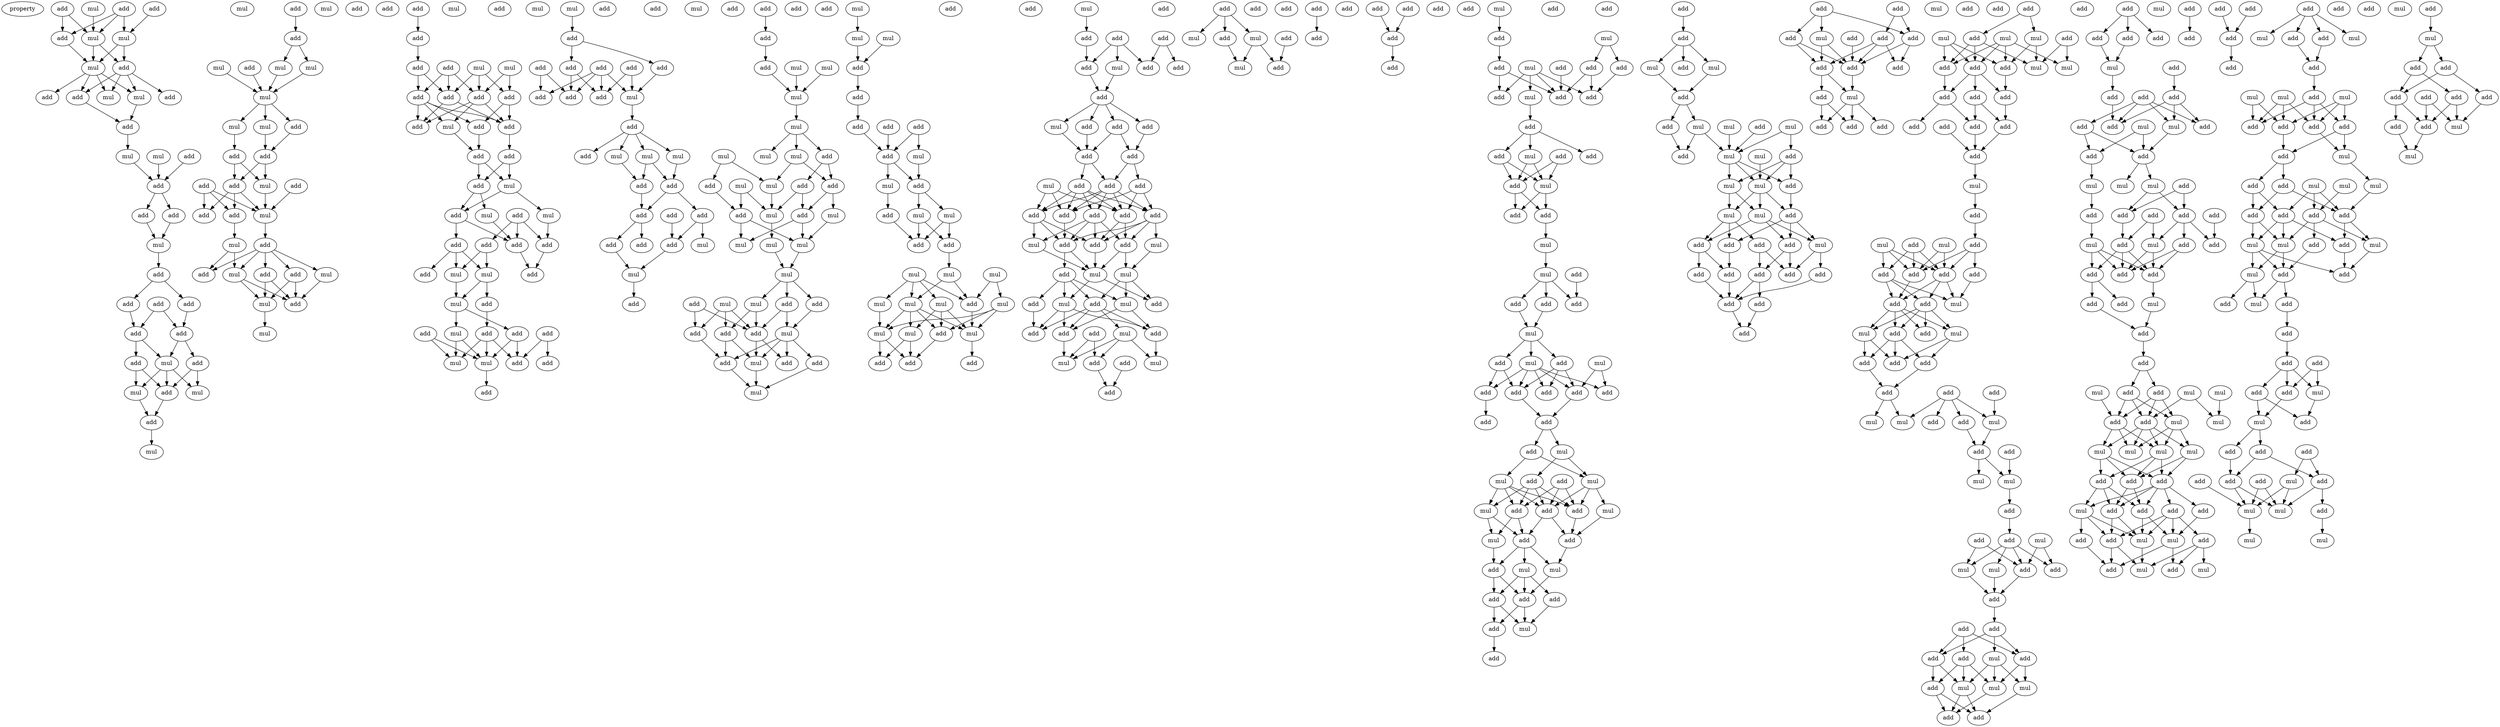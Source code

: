 digraph {
    node [fontcolor=black]
    property [mul=2,lf=1.6]
    0 [ label = add ];
    1 [ label = mul ];
    2 [ label = add ];
    3 [ label = add ];
    4 [ label = mul ];
    5 [ label = mul ];
    6 [ label = add ];
    7 [ label = add ];
    8 [ label = mul ];
    9 [ label = add ];
    10 [ label = add ];
    11 [ label = mul ];
    12 [ label = add ];
    13 [ label = mul ];
    14 [ label = add ];
    15 [ label = mul ];
    16 [ label = mul ];
    17 [ label = add ];
    18 [ label = add ];
    19 [ label = add ];
    20 [ label = add ];
    21 [ label = mul ];
    22 [ label = add ];
    23 [ label = mul ];
    24 [ label = add ];
    25 [ label = add ];
    26 [ label = add ];
    27 [ label = add ];
    28 [ label = add ];
    29 [ label = add ];
    30 [ label = add ];
    31 [ label = mul ];
    32 [ label = add ];
    33 [ label = mul ];
    34 [ label = mul ];
    35 [ label = add ];
    36 [ label = add ];
    37 [ label = mul ];
    38 [ label = mul ];
    39 [ label = add ];
    40 [ label = mul ];
    41 [ label = add ];
    42 [ label = mul ];
    43 [ label = mul ];
    44 [ label = mul ];
    45 [ label = mul ];
    46 [ label = add ];
    47 [ label = mul ];
    48 [ label = add ];
    49 [ label = add ];
    50 [ label = add ];
    51 [ label = mul ];
    52 [ label = add ];
    53 [ label = add ];
    54 [ label = add ];
    55 [ label = mul ];
    56 [ label = add ];
    57 [ label = add ];
    58 [ label = mul ];
    59 [ label = add ];
    60 [ label = add ];
    61 [ label = mul ];
    62 [ label = mul ];
    63 [ label = add ];
    64 [ label = add ];
    65 [ label = mul ];
    66 [ label = add ];
    67 [ label = mul ];
    68 [ label = add ];
    69 [ label = add ];
    70 [ label = add ];
    71 [ label = mul ];
    72 [ label = add ];
    73 [ label = mul ];
    74 [ label = add ];
    75 [ label = add ];
    76 [ label = add ];
    77 [ label = add ];
    78 [ label = add ];
    79 [ label = mul ];
    80 [ label = add ];
    81 [ label = add ];
    82 [ label = add ];
    83 [ label = add ];
    84 [ label = add ];
    85 [ label = mul ];
    86 [ label = add ];
    87 [ label = add ];
    88 [ label = mul ];
    89 [ label = mul ];
    90 [ label = add ];
    91 [ label = add ];
    92 [ label = add ];
    93 [ label = add ];
    94 [ label = add ];
    95 [ label = add ];
    96 [ label = mul ];
    97 [ label = add ];
    98 [ label = mul ];
    99 [ label = add ];
    100 [ label = mul ];
    101 [ label = mul ];
    102 [ label = add ];
    103 [ label = add ];
    104 [ label = add ];
    105 [ label = add ];
    106 [ label = mul ];
    107 [ label = mul ];
    108 [ label = add ];
    109 [ label = add ];
    110 [ label = add ];
    111 [ label = mul ];
    112 [ label = add ];
    113 [ label = mul ];
    114 [ label = mul ];
    115 [ label = add ];
    116 [ label = add ];
    117 [ label = add ];
    118 [ label = add ];
    119 [ label = add ];
    120 [ label = add ];
    121 [ label = add ];
    122 [ label = mul ];
    123 [ label = add ];
    124 [ label = add ];
    125 [ label = add ];
    126 [ label = add ];
    127 [ label = mul ];
    128 [ label = mul ];
    129 [ label = mul ];
    130 [ label = add ];
    131 [ label = add ];
    132 [ label = add ];
    133 [ label = add ];
    134 [ label = add ];
    135 [ label = mul ];
    136 [ label = add ];
    137 [ label = add ];
    138 [ label = add ];
    139 [ label = add ];
    140 [ label = mul ];
    141 [ label = add ];
    142 [ label = add ];
    143 [ label = mul ];
    144 [ label = add ];
    145 [ label = add ];
    146 [ label = add ];
    147 [ label = mul ];
    148 [ label = mul ];
    149 [ label = add ];
    150 [ label = add ];
    151 [ label = mul ];
    152 [ label = mul ];
    153 [ label = add ];
    154 [ label = mul ];
    155 [ label = mul ];
    156 [ label = mul ];
    157 [ label = mul ];
    158 [ label = add ];
    159 [ label = add ];
    160 [ label = mul ];
    161 [ label = add ];
    162 [ label = mul ];
    163 [ label = add ];
    164 [ label = mul ];
    165 [ label = add ];
    166 [ label = add ];
    167 [ label = mul ];
    168 [ label = mul ];
    169 [ label = mul ];
    170 [ label = mul ];
    171 [ label = mul ];
    172 [ label = mul ];
    173 [ label = add ];
    174 [ label = add ];
    175 [ label = add ];
    176 [ label = add ];
    177 [ label = add ];
    178 [ label = add ];
    179 [ label = mul ];
    180 [ label = add ];
    181 [ label = add ];
    182 [ label = mul ];
    183 [ label = add ];
    184 [ label = mul ];
    185 [ label = mul ];
    186 [ label = mul ];
    187 [ label = add ];
    188 [ label = mul ];
    189 [ label = add ];
    190 [ label = add ];
    191 [ label = add ];
    192 [ label = add ];
    193 [ label = add ];
    194 [ label = add ];
    195 [ label = mul ];
    196 [ label = mul ];
    197 [ label = add ];
    198 [ label = mul ];
    199 [ label = mul ];
    200 [ label = add ];
    201 [ label = add ];
    202 [ label = add ];
    203 [ label = mul ];
    204 [ label = mul ];
    205 [ label = mul ];
    206 [ label = mul ];
    207 [ label = mul ];
    208 [ label = add ];
    209 [ label = mul ];
    210 [ label = mul ];
    211 [ label = mul ];
    212 [ label = mul ];
    213 [ label = add ];
    214 [ label = mul ];
    215 [ label = add ];
    216 [ label = add ];
    217 [ label = add ];
    218 [ label = add ];
    219 [ label = mul ];
    220 [ label = add ];
    221 [ label = add ];
    222 [ label = add ];
    223 [ label = add ];
    224 [ label = add ];
    225 [ label = add ];
    226 [ label = mul ];
    227 [ label = add ];
    228 [ label = add ];
    229 [ label = add ];
    230 [ label = mul ];
    231 [ label = add ];
    232 [ label = add ];
    233 [ label = add ];
    234 [ label = add ];
    235 [ label = mul ];
    236 [ label = add ];
    237 [ label = add ];
    238 [ label = add ];
    239 [ label = add ];
    240 [ label = add ];
    241 [ label = add ];
    242 [ label = add ];
    243 [ label = add ];
    244 [ label = add ];
    245 [ label = mul ];
    246 [ label = mul ];
    247 [ label = add ];
    248 [ label = add ];
    249 [ label = mul ];
    250 [ label = mul ];
    251 [ label = add ];
    252 [ label = add ];
    253 [ label = add ];
    254 [ label = mul ];
    255 [ label = add ];
    256 [ label = mul ];
    257 [ label = add ];
    258 [ label = mul ];
    259 [ label = add ];
    260 [ label = add ];
    261 [ label = add ];
    262 [ label = mul ];
    263 [ label = add ];
    264 [ label = add ];
    265 [ label = mul ];
    266 [ label = add ];
    267 [ label = add ];
    268 [ label = add ];
    269 [ label = mul ];
    270 [ label = add ];
    271 [ label = mul ];
    272 [ label = add ];
    273 [ label = add ];
    274 [ label = mul ];
    275 [ label = add ];
    276 [ label = add ];
    277 [ label = add ];
    278 [ label = add ];
    279 [ label = add ];
    280 [ label = add ];
    281 [ label = add ];
    282 [ label = add ];
    283 [ label = add ];
    284 [ label = add ];
    285 [ label = mul ];
    286 [ label = mul ];
    287 [ label = add ];
    288 [ label = add ];
    289 [ label = add ];
    290 [ label = add ];
    291 [ label = add ];
    292 [ label = mul ];
    293 [ label = add ];
    294 [ label = mul ];
    295 [ label = add ];
    296 [ label = add ];
    297 [ label = add ];
    298 [ label = add ];
    299 [ label = add ];
    300 [ label = add ];
    301 [ label = add ];
    302 [ label = mul ];
    303 [ label = mul ];
    304 [ label = add ];
    305 [ label = add ];
    306 [ label = add ];
    307 [ label = mul ];
    308 [ label = mul ];
    309 [ label = add ];
    310 [ label = add ];
    311 [ label = add ];
    312 [ label = add ];
    313 [ label = add ];
    314 [ label = mul ];
    315 [ label = add ];
    316 [ label = mul ];
    317 [ label = mul ];
    318 [ label = add ];
    319 [ label = add ];
    320 [ label = add ];
    321 [ label = add ];
    322 [ label = add ];
    323 [ label = add ];
    324 [ label = add ];
    325 [ label = add ];
    326 [ label = mul ];
    327 [ label = add ];
    328 [ label = mul ];
    329 [ label = mul ];
    330 [ label = add ];
    331 [ label = add ];
    332 [ label = mul ];
    333 [ label = add ];
    334 [ label = add ];
    335 [ label = add ];
    336 [ label = mul ];
    337 [ label = mul ];
    338 [ label = add ];
    339 [ label = add ];
    340 [ label = add ];
    341 [ label = mul ];
    342 [ label = mul ];
    343 [ label = add ];
    344 [ label = add ];
    345 [ label = add ];
    346 [ label = add ];
    347 [ label = mul ];
    348 [ label = add ];
    349 [ label = add ];
    350 [ label = add ];
    351 [ label = mul ];
    352 [ label = add ];
    353 [ label = mul ];
    354 [ label = add ];
    355 [ label = add ];
    356 [ label = add ];
    357 [ label = mul ];
    358 [ label = mul ];
    359 [ label = mul ];
    360 [ label = add ];
    361 [ label = mul ];
    362 [ label = mul ];
    363 [ label = add ];
    364 [ label = add ];
    365 [ label = mul ];
    366 [ label = mul ];
    367 [ label = mul ];
    368 [ label = add ];
    369 [ label = mul ];
    370 [ label = add ];
    371 [ label = add ];
    372 [ label = add ];
    373 [ label = add ];
    374 [ label = mul ];
    375 [ label = add ];
    376 [ label = add ];
    377 [ label = add ];
    378 [ label = add ];
    379 [ label = add ];
    380 [ label = add ];
    381 [ label = add ];
    382 [ label = add ];
    383 [ label = add ];
    384 [ label = add ];
    385 [ label = add ];
    386 [ label = add ];
    387 [ label = mul ];
    388 [ label = add ];
    389 [ label = add ];
    390 [ label = add ];
    391 [ label = add ];
    392 [ label = add ];
    393 [ label = mul ];
    394 [ label = add ];
    395 [ label = add ];
    396 [ label = mul ];
    397 [ label = add ];
    398 [ label = add ];
    399 [ label = add ];
    400 [ label = add ];
    401 [ label = add ];
    402 [ label = add ];
    403 [ label = add ];
    404 [ label = mul ];
    405 [ label = mul ];
    406 [ label = mul ];
    407 [ label = add ];
    408 [ label = add ];
    409 [ label = mul ];
    410 [ label = add ];
    411 [ label = mul ];
    412 [ label = add ];
    413 [ label = add ];
    414 [ label = add ];
    415 [ label = add ];
    416 [ label = add ];
    417 [ label = add ];
    418 [ label = add ];
    419 [ label = add ];
    420 [ label = mul ];
    421 [ label = add ];
    422 [ label = mul ];
    423 [ label = add ];
    424 [ label = mul ];
    425 [ label = add ];
    426 [ label = add ];
    427 [ label = add ];
    428 [ label = add ];
    429 [ label = add ];
    430 [ label = add ];
    431 [ label = mul ];
    432 [ label = add ];
    433 [ label = add ];
    434 [ label = mul ];
    435 [ label = add ];
    436 [ label = mul ];
    437 [ label = add ];
    438 [ label = add ];
    439 [ label = add ];
    440 [ label = add ];
    441 [ label = add ];
    442 [ label = add ];
    443 [ label = mul ];
    444 [ label = mul ];
    445 [ label = add ];
    446 [ label = mul ];
    447 [ label = add ];
    448 [ label = add ];
    449 [ label = add ];
    450 [ label = mul ];
    451 [ label = mul ];
    452 [ label = add ];
    453 [ label = mul ];
    454 [ label = add ];
    455 [ label = add ];
    456 [ label = add ];
    457 [ label = add ];
    458 [ label = mul ];
    459 [ label = mul ];
    460 [ label = add ];
    461 [ label = add ];
    462 [ label = add ];
    463 [ label = add ];
    464 [ label = add ];
    465 [ label = add ];
    466 [ label = mul ];
    467 [ label = add ];
    468 [ label = mul ];
    469 [ label = mul ];
    470 [ label = mul ];
    471 [ label = add ];
    472 [ label = add ];
    473 [ label = add ];
    474 [ label = add ];
    475 [ label = add ];
    476 [ label = add ];
    477 [ label = add ];
    478 [ label = add ];
    479 [ label = mul ];
    480 [ label = add ];
    481 [ label = add ];
    482 [ label = add ];
    483 [ label = mul ];
    484 [ label = add ];
    485 [ label = add ];
    486 [ label = mul ];
    487 [ label = add ];
    488 [ label = add ];
    489 [ label = add ];
    490 [ label = mul ];
    491 [ label = mul ];
    492 [ label = mul ];
    493 [ label = add ];
    494 [ label = add ];
    495 [ label = add ];
    496 [ label = add ];
    497 [ label = add ];
    498 [ label = add ];
    499 [ label = add ];
    500 [ label = mul ];
    501 [ label = mul ];
    502 [ label = add ];
    503 [ label = add ];
    504 [ label = add ];
    505 [ label = add ];
    506 [ label = add ];
    507 [ label = add ];
    508 [ label = mul ];
    509 [ label = mul ];
    510 [ label = add ];
    511 [ label = add ];
    512 [ label = add ];
    513 [ label = mul ];
    514 [ label = mul ];
    515 [ label = add ];
    516 [ label = mul ];
    517 [ label = add ];
    518 [ label = add ];
    519 [ label = mul ];
    520 [ label = add ];
    521 [ label = mul ];
    522 [ label = mul ];
    523 [ label = mul ];
    524 [ label = mul ];
    525 [ label = mul ];
    526 [ label = add ];
    527 [ label = add ];
    528 [ label = add ];
    529 [ label = add ];
    530 [ label = add ];
    531 [ label = add ];
    532 [ label = add ];
    533 [ label = mul ];
    534 [ label = mul ];
    535 [ label = mul ];
    536 [ label = add ];
    537 [ label = add ];
    538 [ label = add ];
    539 [ label = add ];
    540 [ label = mul ];
    541 [ label = add ];
    542 [ label = mul ];
    543 [ label = add ];
    544 [ label = add ];
    545 [ label = add ];
    546 [ label = add ];
    547 [ label = add ];
    548 [ label = add ];
    549 [ label = mul ];
    550 [ label = add ];
    551 [ label = add ];
    552 [ label = mul ];
    553 [ label = add ];
    554 [ label = add ];
    555 [ label = mul ];
    556 [ label = mul ];
    557 [ label = mul ];
    558 [ label = add ];
    559 [ label = add ];
    560 [ label = add ];
    561 [ label = add ];
    562 [ label = add ];
    563 [ label = add ];
    564 [ label = mul ];
    565 [ label = add ];
    566 [ label = add ];
    567 [ label = mul ];
    568 [ label = mul ];
    569 [ label = mul ];
    570 [ label = add ];
    571 [ label = add ];
    572 [ label = add ];
    573 [ label = add ];
    574 [ label = add ];
    575 [ label = add ];
    576 [ label = mul ];
    577 [ label = mul ];
    578 [ label = mul ];
    579 [ label = add ];
    580 [ label = add ];
    581 [ label = add ];
    582 [ label = mul ];
    583 [ label = add ];
    584 [ label = add ];
    585 [ label = add ];
    586 [ label = mul ];
    587 [ label = add ];
    588 [ label = add ];
    589 [ label = add ];
    590 [ label = mul ];
    591 [ label = mul ];
    592 [ label = add ];
    593 [ label = add ];
    594 [ label = add ];
    595 [ label = mul ];
    596 [ label = add ];
    597 [ label = add ];
    598 [ label = add ];
    599 [ label = add ];
    600 [ label = add ];
    601 [ label = add ];
    602 [ label = mul ];
    603 [ label = add ];
    604 [ label = add ];
    605 [ label = mul ];
    606 [ label = mul ];
    607 [ label = mul ];
    608 [ label = mul ];
    609 [ label = add ];
    610 [ label = mul ];
    611 [ label = add ];
    612 [ label = add ];
    613 [ label = add ];
    614 [ label = add ];
    615 [ label = add ];
    616 [ label = add ];
    617 [ label = add ];
    618 [ label = add ];
    619 [ label = mul ];
    620 [ label = mul ];
    0 -> 4 [ name = 0 ];
    0 -> 6 [ name = 1 ];
    1 -> 4 [ name = 2 ];
    2 -> 5 [ name = 3 ];
    3 -> 4 [ name = 4 ];
    3 -> 5 [ name = 5 ];
    3 -> 6 [ name = 6 ];
    4 -> 7 [ name = 7 ];
    4 -> 8 [ name = 8 ];
    5 -> 7 [ name = 9 ];
    5 -> 8 [ name = 10 ];
    6 -> 8 [ name = 11 ];
    7 -> 10 [ name = 12 ];
    7 -> 11 [ name = 13 ];
    7 -> 12 [ name = 14 ];
    7 -> 13 [ name = 15 ];
    8 -> 9 [ name = 16 ];
    8 -> 10 [ name = 17 ];
    8 -> 11 [ name = 18 ];
    8 -> 13 [ name = 19 ];
    10 -> 14 [ name = 20 ];
    11 -> 14 [ name = 21 ];
    14 -> 15 [ name = 22 ];
    15 -> 18 [ name = 23 ];
    16 -> 18 [ name = 24 ];
    17 -> 18 [ name = 25 ];
    18 -> 19 [ name = 26 ];
    18 -> 20 [ name = 27 ];
    19 -> 21 [ name = 28 ];
    20 -> 21 [ name = 29 ];
    21 -> 22 [ name = 30 ];
    22 -> 24 [ name = 31 ];
    22 -> 26 [ name = 32 ];
    24 -> 27 [ name = 33 ];
    25 -> 27 [ name = 34 ];
    25 -> 28 [ name = 35 ];
    26 -> 28 [ name = 36 ];
    27 -> 30 [ name = 37 ];
    27 -> 31 [ name = 38 ];
    28 -> 29 [ name = 39 ];
    28 -> 31 [ name = 40 ];
    29 -> 32 [ name = 41 ];
    29 -> 34 [ name = 42 ];
    30 -> 32 [ name = 43 ];
    30 -> 33 [ name = 44 ];
    31 -> 32 [ name = 45 ];
    31 -> 33 [ name = 46 ];
    31 -> 34 [ name = 47 ];
    32 -> 35 [ name = 48 ];
    33 -> 35 [ name = 49 ];
    35 -> 37 [ name = 50 ];
    36 -> 39 [ name = 51 ];
    39 -> 42 [ name = 52 ];
    39 -> 43 [ name = 53 ];
    40 -> 44 [ name = 54 ];
    41 -> 44 [ name = 55 ];
    42 -> 44 [ name = 56 ];
    43 -> 44 [ name = 57 ];
    44 -> 45 [ name = 58 ];
    44 -> 46 [ name = 59 ];
    44 -> 47 [ name = 60 ];
    45 -> 48 [ name = 61 ];
    46 -> 49 [ name = 62 ];
    47 -> 49 [ name = 63 ];
    48 -> 50 [ name = 64 ];
    48 -> 51 [ name = 65 ];
    49 -> 50 [ name = 66 ];
    49 -> 51 [ name = 67 ];
    50 -> 54 [ name = 68 ];
    50 -> 55 [ name = 69 ];
    50 -> 56 [ name = 70 ];
    51 -> 55 [ name = 71 ];
    52 -> 54 [ name = 72 ];
    52 -> 55 [ name = 73 ];
    52 -> 56 [ name = 74 ];
    53 -> 55 [ name = 75 ];
    55 -> 57 [ name = 76 ];
    56 -> 58 [ name = 77 ];
    57 -> 59 [ name = 78 ];
    57 -> 60 [ name = 79 ];
    57 -> 61 [ name = 80 ];
    57 -> 62 [ name = 81 ];
    57 -> 63 [ name = 82 ];
    58 -> 59 [ name = 83 ];
    58 -> 61 [ name = 84 ];
    60 -> 64 [ name = 85 ];
    60 -> 65 [ name = 86 ];
    61 -> 64 [ name = 87 ];
    61 -> 65 [ name = 88 ];
    62 -> 64 [ name = 89 ];
    63 -> 64 [ name = 90 ];
    63 -> 65 [ name = 91 ];
    65 -> 67 [ name = 92 ];
    69 -> 70 [ name = 93 ];
    70 -> 74 [ name = 94 ];
    71 -> 76 [ name = 95 ];
    71 -> 77 [ name = 96 ];
    72 -> 75 [ name = 97 ];
    72 -> 77 [ name = 98 ];
    72 -> 78 [ name = 99 ];
    73 -> 75 [ name = 100 ];
    73 -> 76 [ name = 101 ];
    73 -> 77 [ name = 102 ];
    74 -> 75 [ name = 103 ];
    74 -> 78 [ name = 104 ];
    75 -> 80 [ name = 105 ];
    75 -> 82 [ name = 106 ];
    76 -> 81 [ name = 107 ];
    76 -> 82 [ name = 108 ];
    77 -> 79 [ name = 109 ];
    77 -> 80 [ name = 110 ];
    77 -> 82 [ name = 111 ];
    78 -> 79 [ name = 112 ];
    78 -> 80 [ name = 113 ];
    78 -> 81 [ name = 114 ];
    78 -> 82 [ name = 115 ];
    79 -> 83 [ name = 116 ];
    81 -> 83 [ name = 117 ];
    82 -> 84 [ name = 118 ];
    83 -> 85 [ name = 119 ];
    83 -> 86 [ name = 120 ];
    84 -> 85 [ name = 121 ];
    84 -> 86 [ name = 122 ];
    85 -> 88 [ name = 123 ];
    85 -> 90 [ name = 124 ];
    86 -> 89 [ name = 125 ];
    86 -> 90 [ name = 126 ];
    87 -> 91 [ name = 127 ];
    87 -> 92 [ name = 128 ];
    87 -> 94 [ name = 129 ];
    88 -> 94 [ name = 130 ];
    89 -> 91 [ name = 131 ];
    90 -> 91 [ name = 132 ];
    90 -> 93 [ name = 133 ];
    91 -> 97 [ name = 134 ];
    92 -> 96 [ name = 135 ];
    92 -> 98 [ name = 136 ];
    93 -> 95 [ name = 137 ];
    93 -> 96 [ name = 138 ];
    93 -> 98 [ name = 139 ];
    94 -> 97 [ name = 140 ];
    96 -> 100 [ name = 141 ];
    98 -> 99 [ name = 142 ];
    98 -> 100 [ name = 143 ];
    99 -> 102 [ name = 144 ];
    100 -> 101 [ name = 145 ];
    100 -> 103 [ name = 146 ];
    101 -> 106 [ name = 147 ];
    101 -> 107 [ name = 148 ];
    102 -> 106 [ name = 149 ];
    102 -> 107 [ name = 150 ];
    102 -> 109 [ name = 151 ];
    103 -> 106 [ name = 152 ];
    103 -> 109 [ name = 153 ];
    104 -> 106 [ name = 154 ];
    104 -> 107 [ name = 155 ];
    105 -> 108 [ name = 156 ];
    105 -> 109 [ name = 157 ];
    106 -> 110 [ name = 158 ];
    114 -> 115 [ name = 159 ];
    115 -> 116 [ name = 160 ];
    115 -> 120 [ name = 161 ];
    116 -> 121 [ name = 162 ];
    116 -> 123 [ name = 163 ];
    117 -> 121 [ name = 164 ];
    117 -> 122 [ name = 165 ];
    117 -> 123 [ name = 166 ];
    117 -> 124 [ name = 167 ];
    118 -> 121 [ name = 168 ];
    118 -> 124 [ name = 169 ];
    119 -> 122 [ name = 170 ];
    119 -> 123 [ name = 171 ];
    120 -> 122 [ name = 172 ];
    122 -> 125 [ name = 173 ];
    125 -> 126 [ name = 174 ];
    125 -> 127 [ name = 175 ];
    125 -> 128 [ name = 176 ];
    125 -> 129 [ name = 177 ];
    127 -> 131 [ name = 178 ];
    128 -> 130 [ name = 179 ];
    129 -> 130 [ name = 180 ];
    129 -> 131 [ name = 181 ];
    130 -> 132 [ name = 182 ];
    131 -> 132 [ name = 183 ];
    131 -> 133 [ name = 184 ];
    132 -> 136 [ name = 185 ];
    132 -> 138 [ name = 186 ];
    133 -> 135 [ name = 187 ];
    133 -> 139 [ name = 188 ];
    134 -> 139 [ name = 189 ];
    136 -> 140 [ name = 190 ];
    139 -> 140 [ name = 191 ];
    140 -> 142 [ name = 192 ];
    145 -> 146 [ name = 193 ];
    146 -> 150 [ name = 194 ];
    147 -> 151 [ name = 195 ];
    148 -> 151 [ name = 196 ];
    150 -> 151 [ name = 197 ];
    151 -> 152 [ name = 198 ];
    152 -> 153 [ name = 199 ];
    152 -> 154 [ name = 200 ];
    152 -> 156 [ name = 201 ];
    153 -> 158 [ name = 202 ];
    153 -> 161 [ name = 203 ];
    155 -> 159 [ name = 204 ];
    155 -> 160 [ name = 205 ];
    156 -> 160 [ name = 206 ];
    156 -> 161 [ name = 207 ];
    157 -> 162 [ name = 208 ];
    157 -> 165 [ name = 209 ];
    158 -> 162 [ name = 210 ];
    158 -> 163 [ name = 211 ];
    159 -> 165 [ name = 212 ];
    160 -> 162 [ name = 213 ];
    161 -> 163 [ name = 214 ];
    161 -> 164 [ name = 215 ];
    162 -> 168 [ name = 216 ];
    163 -> 167 [ name = 217 ];
    163 -> 169 [ name = 218 ];
    164 -> 167 [ name = 219 ];
    165 -> 167 [ name = 220 ];
    165 -> 169 [ name = 221 ];
    167 -> 170 [ name = 222 ];
    168 -> 170 [ name = 223 ];
    170 -> 171 [ name = 224 ];
    170 -> 174 [ name = 225 ];
    170 -> 175 [ name = 226 ];
    171 -> 177 [ name = 227 ];
    171 -> 178 [ name = 228 ];
    172 -> 176 [ name = 229 ];
    172 -> 177 [ name = 230 ];
    172 -> 178 [ name = 231 ];
    173 -> 176 [ name = 232 ];
    173 -> 178 [ name = 233 ];
    174 -> 178 [ name = 234 ];
    174 -> 179 [ name = 235 ];
    175 -> 179 [ name = 236 ];
    176 -> 183 [ name = 237 ];
    177 -> 182 [ name = 238 ];
    177 -> 183 [ name = 239 ];
    178 -> 181 [ name = 240 ];
    178 -> 182 [ name = 241 ];
    179 -> 180 [ name = 242 ];
    179 -> 181 [ name = 243 ];
    179 -> 182 [ name = 244 ];
    179 -> 183 [ name = 245 ];
    180 -> 184 [ name = 246 ];
    182 -> 184 [ name = 247 ];
    183 -> 184 [ name = 248 ];
    185 -> 186 [ name = 249 ];
    186 -> 189 [ name = 250 ];
    188 -> 189 [ name = 251 ];
    189 -> 190 [ name = 252 ];
    190 -> 193 [ name = 253 ];
    191 -> 194 [ name = 254 ];
    192 -> 194 [ name = 255 ];
    192 -> 195 [ name = 256 ];
    193 -> 194 [ name = 257 ];
    194 -> 196 [ name = 258 ];
    194 -> 197 [ name = 259 ];
    195 -> 197 [ name = 260 ];
    196 -> 200 [ name = 261 ];
    197 -> 198 [ name = 262 ];
    197 -> 199 [ name = 263 ];
    198 -> 201 [ name = 264 ];
    198 -> 202 [ name = 265 ];
    199 -> 201 [ name = 266 ];
    199 -> 202 [ name = 267 ];
    200 -> 202 [ name = 268 ];
    201 -> 203 [ name = 269 ];
    203 -> 207 [ name = 270 ];
    203 -> 208 [ name = 271 ];
    204 -> 208 [ name = 272 ];
    204 -> 209 [ name = 273 ];
    205 -> 206 [ name = 274 ];
    205 -> 207 [ name = 275 ];
    205 -> 208 [ name = 276 ];
    205 -> 210 [ name = 277 ];
    206 -> 212 [ name = 278 ];
    207 -> 211 [ name = 279 ];
    207 -> 212 [ name = 280 ];
    207 -> 213 [ name = 281 ];
    207 -> 214 [ name = 282 ];
    208 -> 214 [ name = 283 ];
    209 -> 212 [ name = 284 ];
    209 -> 213 [ name = 285 ];
    209 -> 214 [ name = 286 ];
    210 -> 211 [ name = 287 ];
    210 -> 213 [ name = 288 ];
    210 -> 214 [ name = 289 ];
    211 -> 216 [ name = 290 ];
    211 -> 217 [ name = 291 ];
    212 -> 216 [ name = 292 ];
    212 -> 217 [ name = 293 ];
    213 -> 217 [ name = 294 ];
    214 -> 215 [ name = 295 ];
    219 -> 221 [ name = 296 ];
    220 -> 223 [ name = 297 ];
    220 -> 224 [ name = 298 ];
    221 -> 225 [ name = 299 ];
    222 -> 223 [ name = 300 ];
    222 -> 225 [ name = 301 ];
    222 -> 226 [ name = 302 ];
    225 -> 228 [ name = 303 ];
    226 -> 228 [ name = 304 ];
    228 -> 229 [ name = 305 ];
    228 -> 230 [ name = 306 ];
    228 -> 231 [ name = 307 ];
    228 -> 232 [ name = 308 ];
    229 -> 234 [ name = 309 ];
    230 -> 233 [ name = 310 ];
    231 -> 233 [ name = 311 ];
    231 -> 234 [ name = 312 ];
    232 -> 233 [ name = 313 ];
    233 -> 236 [ name = 314 ];
    233 -> 238 [ name = 315 ];
    234 -> 237 [ name = 316 ];
    234 -> 238 [ name = 317 ];
    235 -> 239 [ name = 318 ];
    235 -> 240 [ name = 319 ];
    235 -> 243 [ name = 320 ];
    236 -> 239 [ name = 321 ];
    236 -> 240 [ name = 322 ];
    236 -> 241 [ name = 323 ];
    236 -> 242 [ name = 324 ];
    236 -> 243 [ name = 325 ];
    237 -> 240 [ name = 326 ];
    237 -> 242 [ name = 327 ];
    237 -> 243 [ name = 328 ];
    238 -> 239 [ name = 329 ];
    238 -> 240 [ name = 330 ];
    238 -> 241 [ name = 331 ];
    238 -> 242 [ name = 332 ];
    238 -> 243 [ name = 333 ];
    239 -> 244 [ name = 334 ];
    239 -> 246 [ name = 335 ];
    239 -> 247 [ name = 336 ];
    240 -> 247 [ name = 337 ];
    240 -> 248 [ name = 338 ];
    241 -> 244 [ name = 339 ];
    241 -> 246 [ name = 340 ];
    241 -> 247 [ name = 341 ];
    241 -> 248 [ name = 342 ];
    242 -> 244 [ name = 343 ];
    242 -> 245 [ name = 344 ];
    242 -> 247 [ name = 345 ];
    242 -> 248 [ name = 346 ];
    243 -> 244 [ name = 347 ];
    244 -> 249 [ name = 348 ];
    244 -> 251 [ name = 349 ];
    245 -> 250 [ name = 350 ];
    246 -> 249 [ name = 351 ];
    247 -> 249 [ name = 352 ];
    248 -> 249 [ name = 353 ];
    248 -> 250 [ name = 354 ];
    249 -> 255 [ name = 355 ];
    249 -> 256 [ name = 356 ];
    250 -> 252 [ name = 357 ];
    250 -> 254 [ name = 358 ];
    250 -> 255 [ name = 359 ];
    251 -> 252 [ name = 360 ];
    251 -> 253 [ name = 361 ];
    251 -> 254 [ name = 362 ];
    251 -> 256 [ name = 363 ];
    252 -> 257 [ name = 364 ];
    252 -> 258 [ name = 365 ];
    252 -> 260 [ name = 366 ];
    252 -> 261 [ name = 367 ];
    253 -> 260 [ name = 368 ];
    254 -> 257 [ name = 369 ];
    254 -> 261 [ name = 370 ];
    256 -> 257 [ name = 371 ];
    256 -> 260 [ name = 372 ];
    256 -> 261 [ name = 373 ];
    257 -> 265 [ name = 374 ];
    258 -> 262 [ name = 375 ];
    258 -> 264 [ name = 376 ];
    258 -> 265 [ name = 377 ];
    259 -> 264 [ name = 378 ];
    259 -> 265 [ name = 379 ];
    261 -> 262 [ name = 380 ];
    263 -> 266 [ name = 381 ];
    264 -> 266 [ name = 382 ];
    267 -> 269 [ name = 383 ];
    267 -> 271 [ name = 384 ];
    267 -> 273 [ name = 385 ];
    270 -> 275 [ name = 386 ];
    271 -> 274 [ name = 387 ];
    271 -> 275 [ name = 388 ];
    273 -> 274 [ name = 389 ];
    276 -> 279 [ name = 390 ];
    278 -> 282 [ name = 391 ];
    280 -> 282 [ name = 392 ];
    282 -> 284 [ name = 393 ];
    285 -> 287 [ name = 394 ];
    286 -> 288 [ name = 395 ];
    286 -> 290 [ name = 396 ];
    287 -> 289 [ name = 397 ];
    288 -> 296 [ name = 398 ];
    289 -> 293 [ name = 399 ];
    289 -> 295 [ name = 400 ];
    290 -> 295 [ name = 401 ];
    290 -> 296 [ name = 402 ];
    291 -> 295 [ name = 403 ];
    292 -> 293 [ name = 404 ];
    292 -> 294 [ name = 405 ];
    292 -> 295 [ name = 406 ];
    292 -> 296 [ name = 407 ];
    294 -> 298 [ name = 408 ];
    298 -> 299 [ name = 409 ];
    298 -> 300 [ name = 410 ];
    298 -> 302 [ name = 411 ];
    300 -> 303 [ name = 412 ];
    300 -> 304 [ name = 413 ];
    301 -> 303 [ name = 414 ];
    301 -> 304 [ name = 415 ];
    302 -> 303 [ name = 416 ];
    302 -> 304 [ name = 417 ];
    303 -> 305 [ name = 418 ];
    303 -> 306 [ name = 419 ];
    304 -> 305 [ name = 420 ];
    304 -> 306 [ name = 421 ];
    305 -> 307 [ name = 422 ];
    307 -> 308 [ name = 423 ];
    308 -> 310 [ name = 424 ];
    308 -> 311 [ name = 425 ];
    308 -> 313 [ name = 426 ];
    309 -> 311 [ name = 427 ];
    310 -> 314 [ name = 428 ];
    313 -> 314 [ name = 429 ];
    314 -> 315 [ name = 430 ];
    314 -> 316 [ name = 431 ];
    314 -> 318 [ name = 432 ];
    315 -> 319 [ name = 433 ];
    315 -> 323 [ name = 434 ];
    316 -> 319 [ name = 435 ];
    316 -> 320 [ name = 436 ];
    316 -> 321 [ name = 437 ];
    316 -> 322 [ name = 438 ];
    316 -> 323 [ name = 439 ];
    317 -> 320 [ name = 440 ];
    317 -> 321 [ name = 441 ];
    318 -> 319 [ name = 442 ];
    318 -> 320 [ name = 443 ];
    318 -> 322 [ name = 444 ];
    319 -> 325 [ name = 445 ];
    320 -> 325 [ name = 446 ];
    323 -> 324 [ name = 447 ];
    325 -> 326 [ name = 448 ];
    325 -> 327 [ name = 449 ];
    326 -> 328 [ name = 450 ];
    326 -> 330 [ name = 451 ];
    327 -> 328 [ name = 452 ];
    327 -> 329 [ name = 453 ];
    328 -> 333 [ name = 454 ];
    328 -> 335 [ name = 455 ];
    328 -> 336 [ name = 456 ];
    329 -> 332 [ name = 457 ];
    329 -> 333 [ name = 458 ];
    329 -> 334 [ name = 459 ];
    329 -> 335 [ name = 460 ];
    330 -> 332 [ name = 461 ];
    330 -> 333 [ name = 462 ];
    330 -> 334 [ name = 463 ];
    330 -> 335 [ name = 464 ];
    331 -> 333 [ name = 465 ];
    331 -> 334 [ name = 466 ];
    331 -> 335 [ name = 467 ];
    332 -> 337 [ name = 468 ];
    332 -> 339 [ name = 469 ];
    333 -> 338 [ name = 470 ];
    333 -> 339 [ name = 471 ];
    334 -> 337 [ name = 472 ];
    334 -> 339 [ name = 473 ];
    335 -> 338 [ name = 474 ];
    336 -> 338 [ name = 475 ];
    337 -> 340 [ name = 476 ];
    338 -> 341 [ name = 477 ];
    339 -> 340 [ name = 478 ];
    339 -> 341 [ name = 479 ];
    339 -> 342 [ name = 480 ];
    340 -> 343 [ name = 481 ];
    340 -> 345 [ name = 482 ];
    341 -> 343 [ name = 483 ];
    342 -> 343 [ name = 484 ];
    342 -> 344 [ name = 485 ];
    342 -> 345 [ name = 486 ];
    343 -> 346 [ name = 487 ];
    343 -> 347 [ name = 488 ];
    344 -> 347 [ name = 489 ];
    345 -> 346 [ name = 490 ];
    345 -> 347 [ name = 491 ];
    346 -> 348 [ name = 492 ];
    349 -> 350 [ name = 493 ];
    350 -> 351 [ name = 494 ];
    350 -> 352 [ name = 495 ];
    350 -> 353 [ name = 496 ];
    351 -> 354 [ name = 497 ];
    353 -> 354 [ name = 498 ];
    354 -> 355 [ name = 499 ];
    354 -> 359 [ name = 500 ];
    355 -> 360 [ name = 501 ];
    356 -> 361 [ name = 502 ];
    357 -> 361 [ name = 503 ];
    357 -> 363 [ name = 504 ];
    358 -> 361 [ name = 505 ];
    359 -> 360 [ name = 506 ];
    359 -> 361 [ name = 507 ];
    361 -> 364 [ name = 508 ];
    361 -> 365 [ name = 509 ];
    361 -> 366 [ name = 510 ];
    362 -> 366 [ name = 511 ];
    363 -> 364 [ name = 512 ];
    363 -> 365 [ name = 513 ];
    363 -> 366 [ name = 514 ];
    364 -> 368 [ name = 515 ];
    365 -> 367 [ name = 516 ];
    365 -> 369 [ name = 517 ];
    366 -> 367 [ name = 518 ];
    366 -> 368 [ name = 519 ];
    366 -> 369 [ name = 520 ];
    367 -> 370 [ name = 521 ];
    367 -> 371 [ name = 522 ];
    367 -> 373 [ name = 523 ];
    368 -> 372 [ name = 524 ];
    368 -> 373 [ name = 525 ];
    368 -> 374 [ name = 526 ];
    369 -> 370 [ name = 527 ];
    369 -> 372 [ name = 528 ];
    369 -> 374 [ name = 529 ];
    370 -> 376 [ name = 530 ];
    370 -> 377 [ name = 531 ];
    371 -> 378 [ name = 532 ];
    371 -> 379 [ name = 533 ];
    372 -> 378 [ name = 534 ];
    372 -> 379 [ name = 535 ];
    373 -> 376 [ name = 536 ];
    374 -> 375 [ name = 537 ];
    374 -> 379 [ name = 538 ];
    375 -> 380 [ name = 539 ];
    376 -> 380 [ name = 540 ];
    377 -> 380 [ name = 541 ];
    378 -> 380 [ name = 542 ];
    378 -> 381 [ name = 543 ];
    380 -> 383 [ name = 544 ];
    381 -> 383 [ name = 545 ];
    382 -> 385 [ name = 546 ];
    382 -> 389 [ name = 547 ];
    384 -> 385 [ name = 548 ];
    384 -> 387 [ name = 549 ];
    384 -> 388 [ name = 550 ];
    385 -> 391 [ name = 551 ];
    385 -> 392 [ name = 552 ];
    386 -> 391 [ name = 553 ];
    387 -> 390 [ name = 554 ];
    387 -> 391 [ name = 555 ];
    388 -> 390 [ name = 556 ];
    388 -> 391 [ name = 557 ];
    389 -> 390 [ name = 558 ];
    389 -> 391 [ name = 559 ];
    389 -> 392 [ name = 560 ];
    390 -> 393 [ name = 561 ];
    390 -> 394 [ name = 562 ];
    391 -> 393 [ name = 563 ];
    393 -> 395 [ name = 564 ];
    393 -> 397 [ name = 565 ];
    393 -> 399 [ name = 566 ];
    394 -> 397 [ name = 567 ];
    394 -> 399 [ name = 568 ];
    401 -> 402 [ name = 569 ];
    401 -> 406 [ name = 570 ];
    402 -> 407 [ name = 571 ];
    402 -> 409 [ name = 572 ];
    402 -> 410 [ name = 573 ];
    403 -> 409 [ name = 574 ];
    403 -> 411 [ name = 575 ];
    404 -> 407 [ name = 576 ];
    404 -> 408 [ name = 577 ];
    404 -> 410 [ name = 578 ];
    404 -> 411 [ name = 579 ];
    405 -> 407 [ name = 580 ];
    405 -> 408 [ name = 581 ];
    405 -> 410 [ name = 582 ];
    406 -> 408 [ name = 583 ];
    406 -> 409 [ name = 584 ];
    407 -> 412 [ name = 585 ];
    407 -> 413 [ name = 586 ];
    407 -> 414 [ name = 587 ];
    408 -> 412 [ name = 588 ];
    410 -> 414 [ name = 589 ];
    412 -> 415 [ name = 590 ];
    413 -> 415 [ name = 591 ];
    413 -> 418 [ name = 592 ];
    414 -> 417 [ name = 593 ];
    414 -> 418 [ name = 594 ];
    415 -> 419 [ name = 595 ];
    416 -> 419 [ name = 596 ];
    418 -> 419 [ name = 597 ];
    419 -> 420 [ name = 598 ];
    420 -> 421 [ name = 599 ];
    421 -> 423 [ name = 600 ];
    422 -> 426 [ name = 601 ];
    422 -> 429 [ name = 602 ];
    423 -> 426 [ name = 603 ];
    423 -> 428 [ name = 604 ];
    423 -> 429 [ name = 605 ];
    424 -> 426 [ name = 606 ];
    424 -> 427 [ name = 607 ];
    424 -> 429 [ name = 608 ];
    425 -> 426 [ name = 609 ];
    425 -> 427 [ name = 610 ];
    425 -> 429 [ name = 611 ];
    426 -> 432 [ name = 612 ];
    427 -> 430 [ name = 613 ];
    427 -> 431 [ name = 614 ];
    427 -> 432 [ name = 615 ];
    428 -> 431 [ name = 616 ];
    429 -> 430 [ name = 617 ];
    429 -> 431 [ name = 618 ];
    429 -> 432 [ name = 619 ];
    430 -> 433 [ name = 620 ];
    430 -> 434 [ name = 621 ];
    430 -> 435 [ name = 622 ];
    430 -> 436 [ name = 623 ];
    432 -> 433 [ name = 624 ];
    432 -> 434 [ name = 625 ];
    432 -> 435 [ name = 626 ];
    432 -> 436 [ name = 627 ];
    434 -> 438 [ name = 628 ];
    434 -> 439 [ name = 629 ];
    435 -> 437 [ name = 630 ];
    435 -> 438 [ name = 631 ];
    435 -> 439 [ name = 632 ];
    436 -> 437 [ name = 633 ];
    436 -> 439 [ name = 634 ];
    437 -> 442 [ name = 635 ];
    438 -> 442 [ name = 636 ];
    440 -> 443 [ name = 637 ];
    440 -> 445 [ name = 638 ];
    440 -> 446 [ name = 639 ];
    440 -> 447 [ name = 640 ];
    441 -> 443 [ name = 641 ];
    442 -> 444 [ name = 642 ];
    442 -> 446 [ name = 643 ];
    443 -> 449 [ name = 644 ];
    445 -> 449 [ name = 645 ];
    448 -> 451 [ name = 646 ];
    449 -> 450 [ name = 647 ];
    449 -> 451 [ name = 648 ];
    451 -> 452 [ name = 649 ];
    452 -> 454 [ name = 650 ];
    453 -> 456 [ name = 651 ];
    453 -> 457 [ name = 652 ];
    454 -> 456 [ name = 653 ];
    454 -> 457 [ name = 654 ];
    454 -> 458 [ name = 655 ];
    454 -> 459 [ name = 656 ];
    455 -> 456 [ name = 657 ];
    455 -> 458 [ name = 658 ];
    456 -> 461 [ name = 659 ];
    458 -> 461 [ name = 660 ];
    459 -> 461 [ name = 661 ];
    461 -> 462 [ name = 662 ];
    462 -> 464 [ name = 663 ];
    462 -> 466 [ name = 664 ];
    462 -> 467 [ name = 665 ];
    463 -> 464 [ name = 666 ];
    463 -> 465 [ name = 667 ];
    463 -> 467 [ name = 668 ];
    464 -> 468 [ name = 669 ];
    464 -> 469 [ name = 670 ];
    465 -> 468 [ name = 671 ];
    465 -> 470 [ name = 672 ];
    465 -> 471 [ name = 673 ];
    466 -> 468 [ name = 674 ];
    466 -> 469 [ name = 675 ];
    466 -> 470 [ name = 676 ];
    467 -> 470 [ name = 677 ];
    467 -> 471 [ name = 678 ];
    468 -> 472 [ name = 679 ];
    469 -> 473 [ name = 680 ];
    470 -> 472 [ name = 681 ];
    470 -> 473 [ name = 682 ];
    471 -> 472 [ name = 683 ];
    471 -> 473 [ name = 684 ];
    474 -> 475 [ name = 685 ];
    474 -> 476 [ name = 686 ];
    474 -> 477 [ name = 687 ];
    475 -> 479 [ name = 688 ];
    477 -> 479 [ name = 689 ];
    478 -> 481 [ name = 690 ];
    479 -> 482 [ name = 691 ];
    480 -> 483 [ name = 692 ];
    480 -> 484 [ name = 693 ];
    480 -> 485 [ name = 694 ];
    480 -> 487 [ name = 695 ];
    481 -> 483 [ name = 696 ];
    481 -> 484 [ name = 697 ];
    481 -> 487 [ name = 698 ];
    482 -> 487 [ name = 699 ];
    483 -> 489 [ name = 700 ];
    485 -> 488 [ name = 701 ];
    485 -> 489 [ name = 702 ];
    486 -> 488 [ name = 703 ];
    486 -> 489 [ name = 704 ];
    488 -> 490 [ name = 705 ];
    489 -> 491 [ name = 706 ];
    489 -> 492 [ name = 707 ];
    490 -> 494 [ name = 708 ];
    492 -> 497 [ name = 709 ];
    492 -> 498 [ name = 710 ];
    493 -> 497 [ name = 711 ];
    493 -> 498 [ name = 712 ];
    494 -> 500 [ name = 713 ];
    495 -> 501 [ name = 714 ];
    495 -> 503 [ name = 715 ];
    496 -> 502 [ name = 716 ];
    497 -> 499 [ name = 717 ];
    497 -> 501 [ name = 718 ];
    497 -> 502 [ name = 719 ];
    498 -> 503 [ name = 720 ];
    499 -> 504 [ name = 721 ];
    499 -> 505 [ name = 722 ];
    500 -> 504 [ name = 723 ];
    500 -> 505 [ name = 724 ];
    500 -> 506 [ name = 725 ];
    501 -> 504 [ name = 726 ];
    501 -> 505 [ name = 727 ];
    503 -> 504 [ name = 728 ];
    503 -> 505 [ name = 729 ];
    503 -> 506 [ name = 730 ];
    504 -> 509 [ name = 731 ];
    506 -> 507 [ name = 732 ];
    506 -> 510 [ name = 733 ];
    509 -> 511 [ name = 734 ];
    510 -> 511 [ name = 735 ];
    511 -> 512 [ name = 736 ];
    512 -> 515 [ name = 737 ];
    512 -> 517 [ name = 738 ];
    513 -> 518 [ name = 739 ];
    514 -> 519 [ name = 740 ];
    515 -> 518 [ name = 741 ];
    515 -> 520 [ name = 742 ];
    515 -> 521 [ name = 743 ];
    516 -> 519 [ name = 744 ];
    516 -> 520 [ name = 745 ];
    517 -> 518 [ name = 746 ];
    517 -> 520 [ name = 747 ];
    517 -> 521 [ name = 748 ];
    518 -> 523 [ name = 749 ];
    518 -> 524 [ name = 750 ];
    518 -> 525 [ name = 751 ];
    520 -> 522 [ name = 752 ];
    520 -> 523 [ name = 753 ];
    520 -> 524 [ name = 754 ];
    520 -> 525 [ name = 755 ];
    521 -> 522 [ name = 756 ];
    521 -> 523 [ name = 757 ];
    521 -> 524 [ name = 758 ];
    522 -> 527 [ name = 759 ];
    522 -> 528 [ name = 760 ];
    524 -> 526 [ name = 761 ];
    524 -> 527 [ name = 762 ];
    524 -> 528 [ name = 763 ];
    525 -> 526 [ name = 764 ];
    525 -> 527 [ name = 765 ];
    525 -> 528 [ name = 766 ];
    526 -> 529 [ name = 767 ];
    526 -> 530 [ name = 768 ];
    526 -> 533 [ name = 769 ];
    527 -> 529 [ name = 770 ];
    527 -> 530 [ name = 771 ];
    527 -> 531 [ name = 772 ];
    527 -> 532 [ name = 773 ];
    527 -> 533 [ name = 774 ];
    528 -> 529 [ name = 775 ];
    528 -> 530 [ name = 776 ];
    529 -> 534 [ name = 777 ];
    529 -> 536 [ name = 778 ];
    530 -> 534 [ name = 779 ];
    530 -> 535 [ name = 780 ];
    531 -> 534 [ name = 781 ];
    531 -> 535 [ name = 782 ];
    531 -> 536 [ name = 783 ];
    531 -> 537 [ name = 784 ];
    532 -> 535 [ name = 785 ];
    533 -> 534 [ name = 786 ];
    533 -> 536 [ name = 787 ];
    533 -> 538 [ name = 788 ];
    534 -> 542 [ name = 789 ];
    535 -> 539 [ name = 790 ];
    535 -> 541 [ name = 791 ];
    536 -> 541 [ name = 792 ];
    536 -> 542 [ name = 793 ];
    537 -> 539 [ name = 794 ];
    537 -> 540 [ name = 795 ];
    537 -> 542 [ name = 796 ];
    538 -> 541 [ name = 797 ];
    543 -> 544 [ name = 798 ];
    545 -> 548 [ name = 799 ];
    546 -> 548 [ name = 800 ];
    547 -> 549 [ name = 801 ];
    547 -> 550 [ name = 802 ];
    547 -> 551 [ name = 803 ];
    547 -> 552 [ name = 804 ];
    548 -> 553 [ name = 805 ];
    550 -> 554 [ name = 806 ];
    551 -> 554 [ name = 807 ];
    554 -> 558 [ name = 808 ];
    555 -> 560 [ name = 809 ];
    555 -> 562 [ name = 810 ];
    556 -> 561 [ name = 811 ];
    556 -> 562 [ name = 812 ];
    556 -> 563 [ name = 813 ];
    557 -> 560 [ name = 814 ];
    557 -> 561 [ name = 815 ];
    557 -> 562 [ name = 816 ];
    558 -> 560 [ name = 817 ];
    558 -> 561 [ name = 818 ];
    558 -> 563 [ name = 819 ];
    561 -> 564 [ name = 820 ];
    562 -> 565 [ name = 821 ];
    563 -> 564 [ name = 822 ];
    563 -> 565 [ name = 823 ];
    564 -> 567 [ name = 824 ];
    565 -> 566 [ name = 825 ];
    565 -> 570 [ name = 826 ];
    566 -> 572 [ name = 827 ];
    566 -> 574 [ name = 828 ];
    567 -> 571 [ name = 829 ];
    568 -> 571 [ name = 830 ];
    568 -> 574 [ name = 831 ];
    568 -> 575 [ name = 832 ];
    569 -> 575 [ name = 833 ];
    570 -> 571 [ name = 834 ];
    570 -> 572 [ name = 835 ];
    571 -> 576 [ name = 836 ];
    571 -> 579 [ name = 837 ];
    572 -> 577 [ name = 838 ];
    572 -> 578 [ name = 839 ];
    574 -> 577 [ name = 840 ];
    574 -> 578 [ name = 841 ];
    574 -> 579 [ name = 842 ];
    575 -> 576 [ name = 843 ];
    575 -> 578 [ name = 844 ];
    575 -> 580 [ name = 845 ];
    576 -> 581 [ name = 846 ];
    577 -> 581 [ name = 847 ];
    577 -> 582 [ name = 848 ];
    577 -> 583 [ name = 849 ];
    578 -> 582 [ name = 850 ];
    578 -> 583 [ name = 851 ];
    579 -> 581 [ name = 852 ];
    580 -> 583 [ name = 853 ];
    582 -> 585 [ name = 854 ];
    582 -> 586 [ name = 855 ];
    583 -> 584 [ name = 856 ];
    583 -> 586 [ name = 857 ];
    584 -> 587 [ name = 858 ];
    587 -> 589 [ name = 859 ];
    588 -> 591 [ name = 860 ];
    588 -> 593 [ name = 861 ];
    589 -> 591 [ name = 862 ];
    589 -> 592 [ name = 863 ];
    589 -> 593 [ name = 864 ];
    591 -> 594 [ name = 865 ];
    592 -> 594 [ name = 866 ];
    592 -> 595 [ name = 867 ];
    593 -> 595 [ name = 868 ];
    595 -> 597 [ name = 869 ];
    595 -> 598 [ name = 870 ];
    596 -> 601 [ name = 871 ];
    596 -> 602 [ name = 872 ];
    597 -> 599 [ name = 873 ];
    598 -> 599 [ name = 874 ];
    598 -> 601 [ name = 875 ];
    599 -> 605 [ name = 876 ];
    599 -> 606 [ name = 877 ];
    600 -> 605 [ name = 878 ];
    601 -> 604 [ name = 879 ];
    601 -> 606 [ name = 880 ];
    602 -> 605 [ name = 881 ];
    602 -> 606 [ name = 882 ];
    603 -> 605 [ name = 883 ];
    603 -> 606 [ name = 884 ];
    604 -> 608 [ name = 885 ];
    605 -> 607 [ name = 886 ];
    609 -> 610 [ name = 887 ];
    610 -> 611 [ name = 888 ];
    610 -> 612 [ name = 889 ];
    611 -> 613 [ name = 890 ];
    611 -> 616 [ name = 891 ];
    612 -> 614 [ name = 892 ];
    612 -> 616 [ name = 893 ];
    613 -> 618 [ name = 894 ];
    613 -> 619 [ name = 895 ];
    614 -> 619 [ name = 896 ];
    615 -> 618 [ name = 897 ];
    615 -> 619 [ name = 898 ];
    616 -> 617 [ name = 899 ];
    616 -> 618 [ name = 900 ];
    617 -> 620 [ name = 901 ];
    618 -> 620 [ name = 902 ];
}
